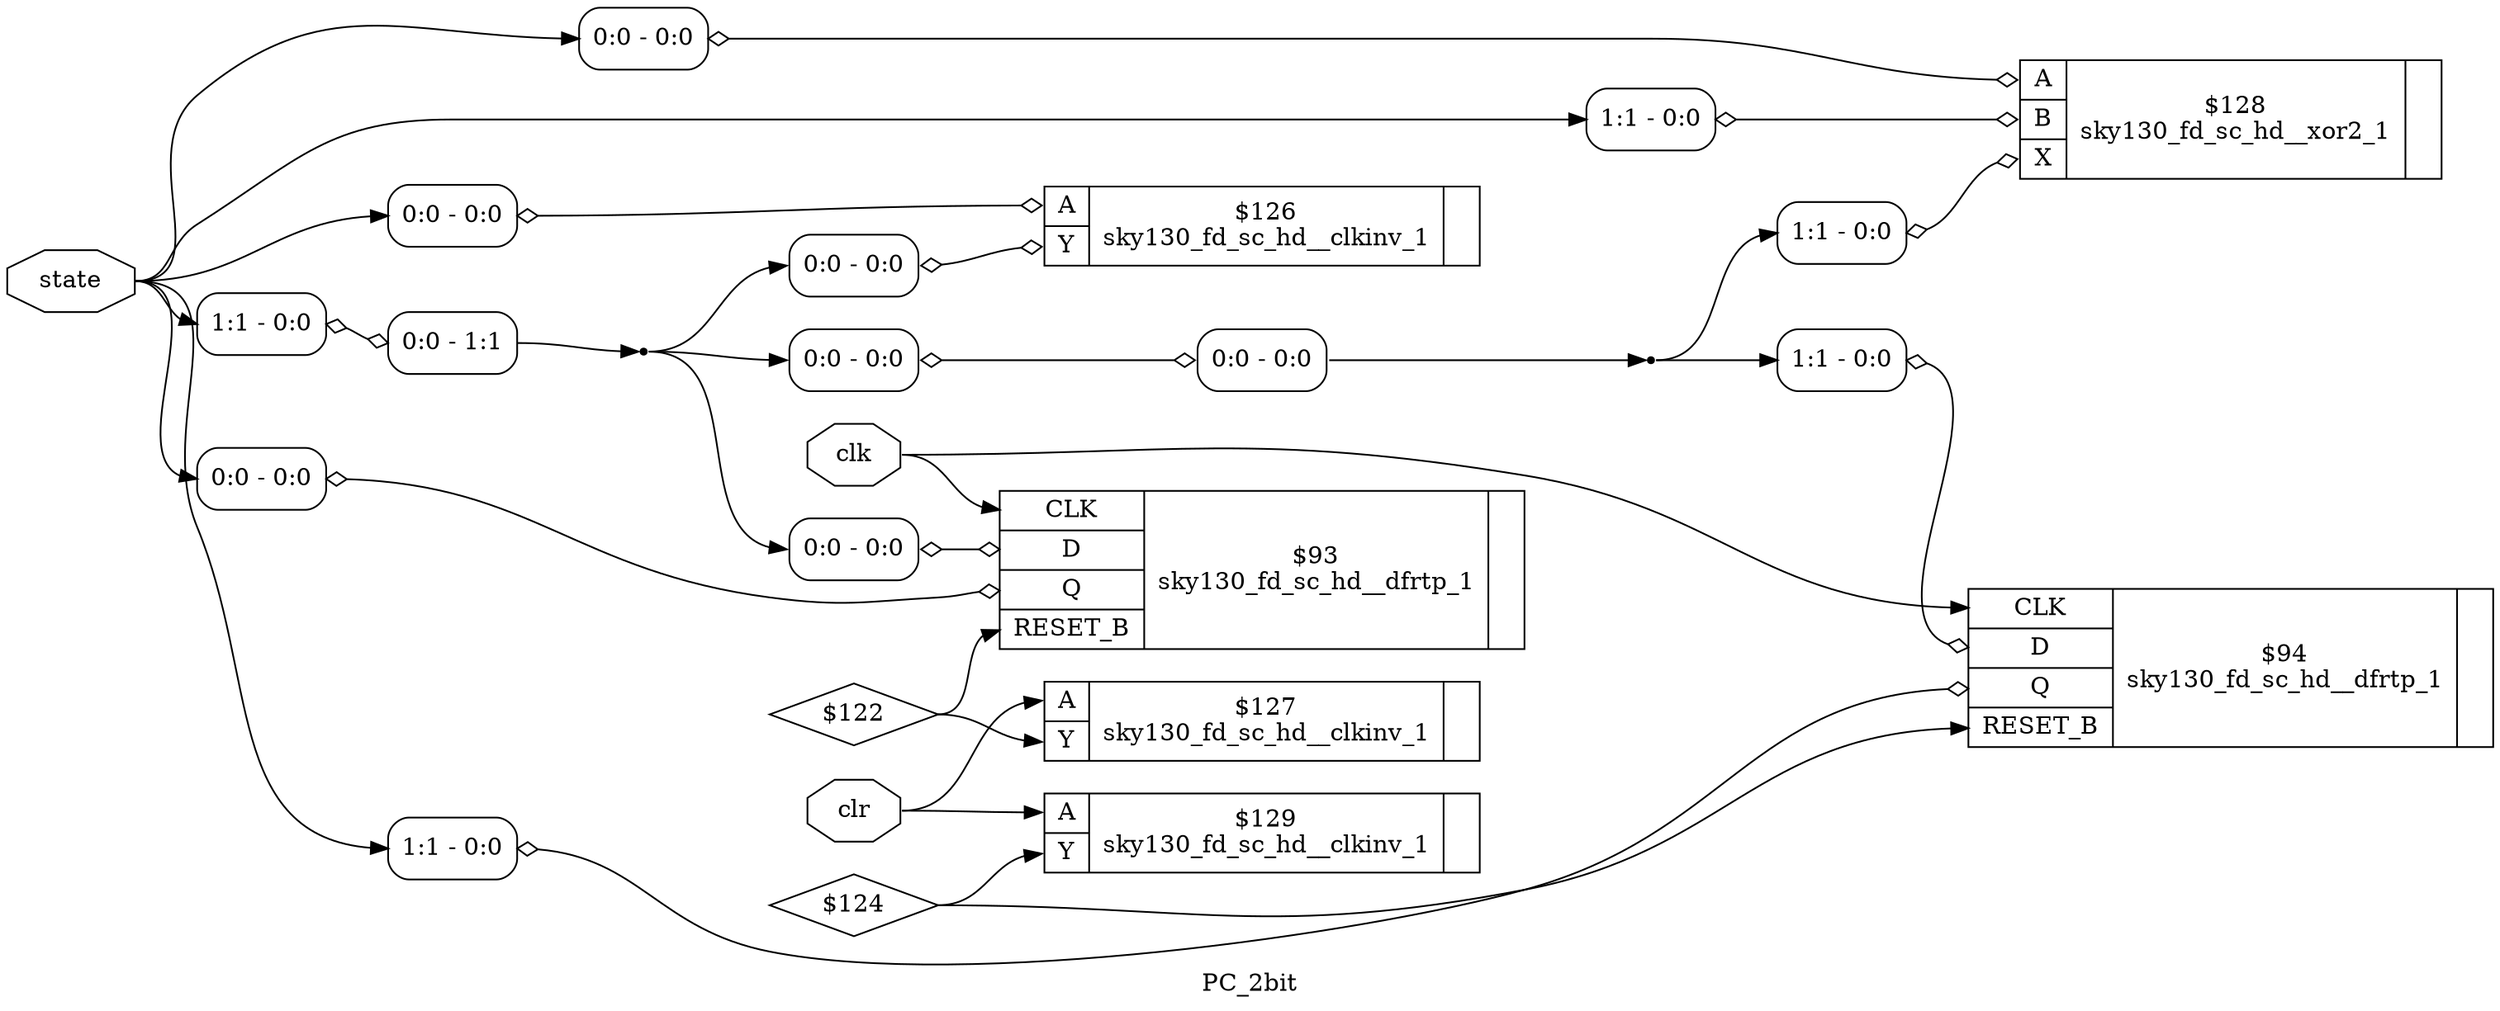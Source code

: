 digraph "PC_2bit" {
label="PC_2bit";
rankdir="LR";
remincross=true;
n5 [ shape=octagon, label="clk", color="black", fontcolor="black"];
n6 [ shape=octagon, label="clr", color="black", fontcolor="black"];
n7 [ shape=octagon, label="state", color="black", fontcolor="black"];
c10 [ shape=record, label="{{<p8> A|<p9> Y}|$126\nsky130_fd_sc_hd__clkinv_1|{}}",  ];
x0 [ shape=record, style=rounded, label="<s0> 0:0 - 0:0 ", color="black", fontcolor="black" ];
x0:e -> c10:p8:w [arrowhead=odiamond, arrowtail=odiamond, dir=both, color="black", fontcolor="black", label=""];
x1 [ shape=record, style=rounded, label="<s0> 0:0 - 0:0 ", color="black", fontcolor="black" ];
x1:e -> c10:p9:w [arrowhead=odiamond, arrowtail=odiamond, dir=both, color="black", fontcolor="black", label=""];
c11 [ shape=record, label="{{<p8> A|<p9> Y}|$127\nsky130_fd_sc_hd__clkinv_1|{}}",  ];
c14 [ shape=record, label="{{<p8> A|<p12> B|<p13> X}|$128\nsky130_fd_sc_hd__xor2_1|{}}",  ];
x2 [ shape=record, style=rounded, label="<s0> 0:0 - 0:0 ", color="black", fontcolor="black" ];
x2:e -> c14:p8:w [arrowhead=odiamond, arrowtail=odiamond, dir=both, color="black", fontcolor="black", label=""];
x3 [ shape=record, style=rounded, label="<s0> 1:1 - 0:0 ", color="black", fontcolor="black" ];
x3:e -> c14:p12:w [arrowhead=odiamond, arrowtail=odiamond, dir=both, color="black", fontcolor="black", label=""];
x4 [ shape=record, style=rounded, label="<s0> 1:1 - 0:0 ", color="black", fontcolor="black" ];
x4:e -> c14:p13:w [arrowhead=odiamond, arrowtail=odiamond, dir=both, color="black", fontcolor="black", label=""];
c15 [ shape=record, label="{{<p8> A|<p9> Y}|$129\nsky130_fd_sc_hd__clkinv_1|{}}",  ];
c20 [ shape=record, label="{{<p16> CLK|<p17> D|<p18> Q|<p19> RESET_B}|$93\nsky130_fd_sc_hd__dfrtp_1|{}}",  ];
x5 [ shape=record, style=rounded, label="<s0> 0:0 - 0:0 ", color="black", fontcolor="black" ];
x5:e -> c20:p17:w [arrowhead=odiamond, arrowtail=odiamond, dir=both, color="black", fontcolor="black", label=""];
x6 [ shape=record, style=rounded, label="<s0> 0:0 - 0:0 ", color="black", fontcolor="black" ];
x6:e -> c20:p18:w [arrowhead=odiamond, arrowtail=odiamond, dir=both, color="black", fontcolor="black", label=""];
c21 [ shape=record, label="{{<p16> CLK|<p17> D|<p18> Q|<p19> RESET_B}|$94\nsky130_fd_sc_hd__dfrtp_1|{}}",  ];
x7 [ shape=record, style=rounded, label="<s0> 1:1 - 0:0 ", color="black", fontcolor="black" ];
x7:e -> c21:p17:w [arrowhead=odiamond, arrowtail=odiamond, dir=both, color="black", fontcolor="black", label=""];
x8 [ shape=record, style=rounded, label="<s0> 1:1 - 0:0 ", color="black", fontcolor="black" ];
x8:e -> c21:p18:w [arrowhead=odiamond, arrowtail=odiamond, dir=both, color="black", fontcolor="black", label=""];
x9 [ shape=record, style=rounded, label="<s0> 1:1 - 0:0 ", color="black", fontcolor="black" ];
x10 [ shape=record, style=rounded, label="<s0> 0:0 - 1:1 ", color="black", fontcolor="black" ];
x9:e -> x10:w [arrowhead=odiamond, arrowtail=odiamond, dir=both, color="black", fontcolor="black", label=""];
x11 [ shape=record, style=rounded, label="<s0> 0:0 - 0:0 ", color="black", fontcolor="black" ];
x12 [ shape=record, style=rounded, label="<s0> 0:0 - 0:0 ", color="black", fontcolor="black" ];
x11:e -> x12:w [arrowhead=odiamond, arrowtail=odiamond, dir=both, color="black", fontcolor="black", label=""];
n1 [ shape=diamond, label="$122" ];
n1:e -> c11:p9:w [color="black", fontcolor="black", label=""];
n1:e -> c20:p19:w [color="black", fontcolor="black", label=""];
n2 [ shape=diamond, label="$124" ];
n2:e -> c15:p9:w [color="black", fontcolor="black", label=""];
n2:e -> c21:p19:w [color="black", fontcolor="black", label=""];
n3 [ shape=point ];
x10:s0:e -> n3:w [color="black", fontcolor="black", label=""];
n3:e -> x11:s0:w [color="black", fontcolor="black", label=""];
n3:e -> x1:s0:w [color="black", fontcolor="black", label=""];
n3:e -> x5:s0:w [color="black", fontcolor="black", label=""];
n4 [ shape=point ];
x12:s0:e -> n4:w [color="black", fontcolor="black", label=""];
n4:e -> x4:s0:w [color="black", fontcolor="black", label=""];
n4:e -> x7:s0:w [color="black", fontcolor="black", label=""];
n5:e -> c20:p16:w [color="black", fontcolor="black", label=""];
n5:e -> c21:p16:w [color="black", fontcolor="black", label=""];
n6:e -> c11:p8:w [color="black", fontcolor="black", label=""];
n6:e -> c15:p8:w [color="black", fontcolor="black", label=""];
n7:e -> x0:s0:w [color="black", fontcolor="black", label=""];
n7:e -> x2:s0:w [color="black", fontcolor="black", label=""];
n7:e -> x3:s0:w [color="black", fontcolor="black", label=""];
n7:e -> x6:s0:w [color="black", fontcolor="black", label=""];
n7:e -> x8:s0:w [color="black", fontcolor="black", label=""];
n7:e -> x9:s0:w [color="black", fontcolor="black", label=""];
}
